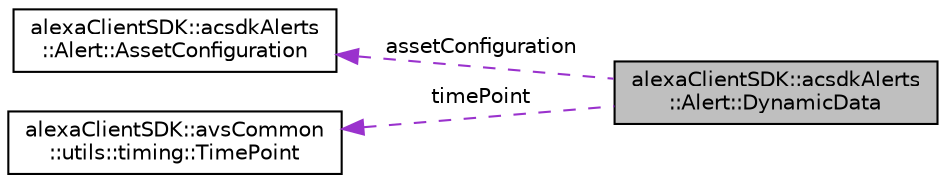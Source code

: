 digraph "alexaClientSDK::acsdkAlerts::Alert::DynamicData"
{
  edge [fontname="Helvetica",fontsize="10",labelfontname="Helvetica",labelfontsize="10"];
  node [fontname="Helvetica",fontsize="10",shape=record];
  rankdir="LR";
  Node1 [label="alexaClientSDK::acsdkAlerts\l::Alert::DynamicData",height=0.2,width=0.4,color="black", fillcolor="grey75", style="filled", fontcolor="black"];
  Node2 -> Node1 [dir="back",color="darkorchid3",fontsize="10",style="dashed",label=" assetConfiguration" ,fontname="Helvetica"];
  Node2 [label="alexaClientSDK::acsdkAlerts\l::Alert::AssetConfiguration",height=0.2,width=0.4,color="black", fillcolor="white", style="filled",URL="$structalexa_client_s_d_k_1_1acsdk_alerts_1_1_alert_1_1_asset_configuration.html"];
  Node3 -> Node1 [dir="back",color="darkorchid3",fontsize="10",style="dashed",label=" timePoint" ,fontname="Helvetica"];
  Node3 [label="alexaClientSDK::avsCommon\l::utils::timing::TimePoint",height=0.2,width=0.4,color="black", fillcolor="white", style="filled",URL="$classalexa_client_s_d_k_1_1avs_common_1_1utils_1_1timing_1_1_time_point.html"];
}
